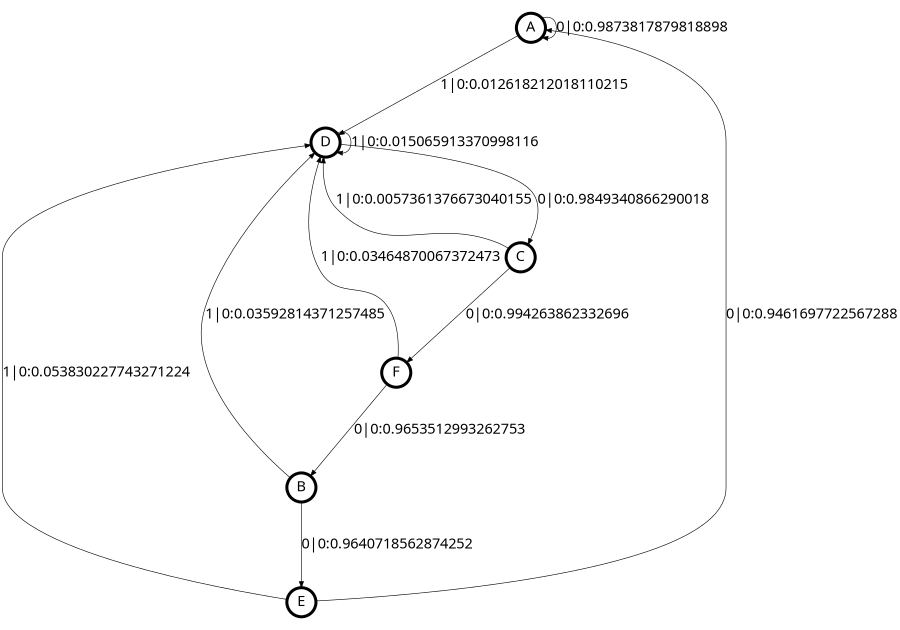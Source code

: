 digraph  {
size = "6,8.5";
ratio = "fill";
node
[shape = circle];
node [fontsize = 24];
node [penwidth = 5];
edge [fontsize = 24];
node [fontname = "CMU Serif Roman"];
graph [fontname = "CMU Serif Roman"];
edge [fontname = "CMU Serif Roman"];
A -> A [label = "0|0:0.9873817879818898\l"];
A -> D [label = "1|0:0.012618212018110215\l"];
B -> D [label = "1|0:0.03592814371257485\l"];
B -> E [label = "0|0:0.9640718562874252\l"];
C -> D [label = "1|0:0.0057361376673040155\l"];
C -> F [label = "0|0:0.994263862332696\l"];
D -> C [label = "0|0:0.9849340866290018\l"];
D -> D [label = "1|0:0.015065913370998116\l"];
E -> A [label = "0|0:0.9461697722567288\l"];
E -> D [label = "1|0:0.053830227743271224\l"];
F -> B [label = "0|0:0.9653512993262753\l"];
F -> D [label = "1|0:0.03464870067372473\l"];
}